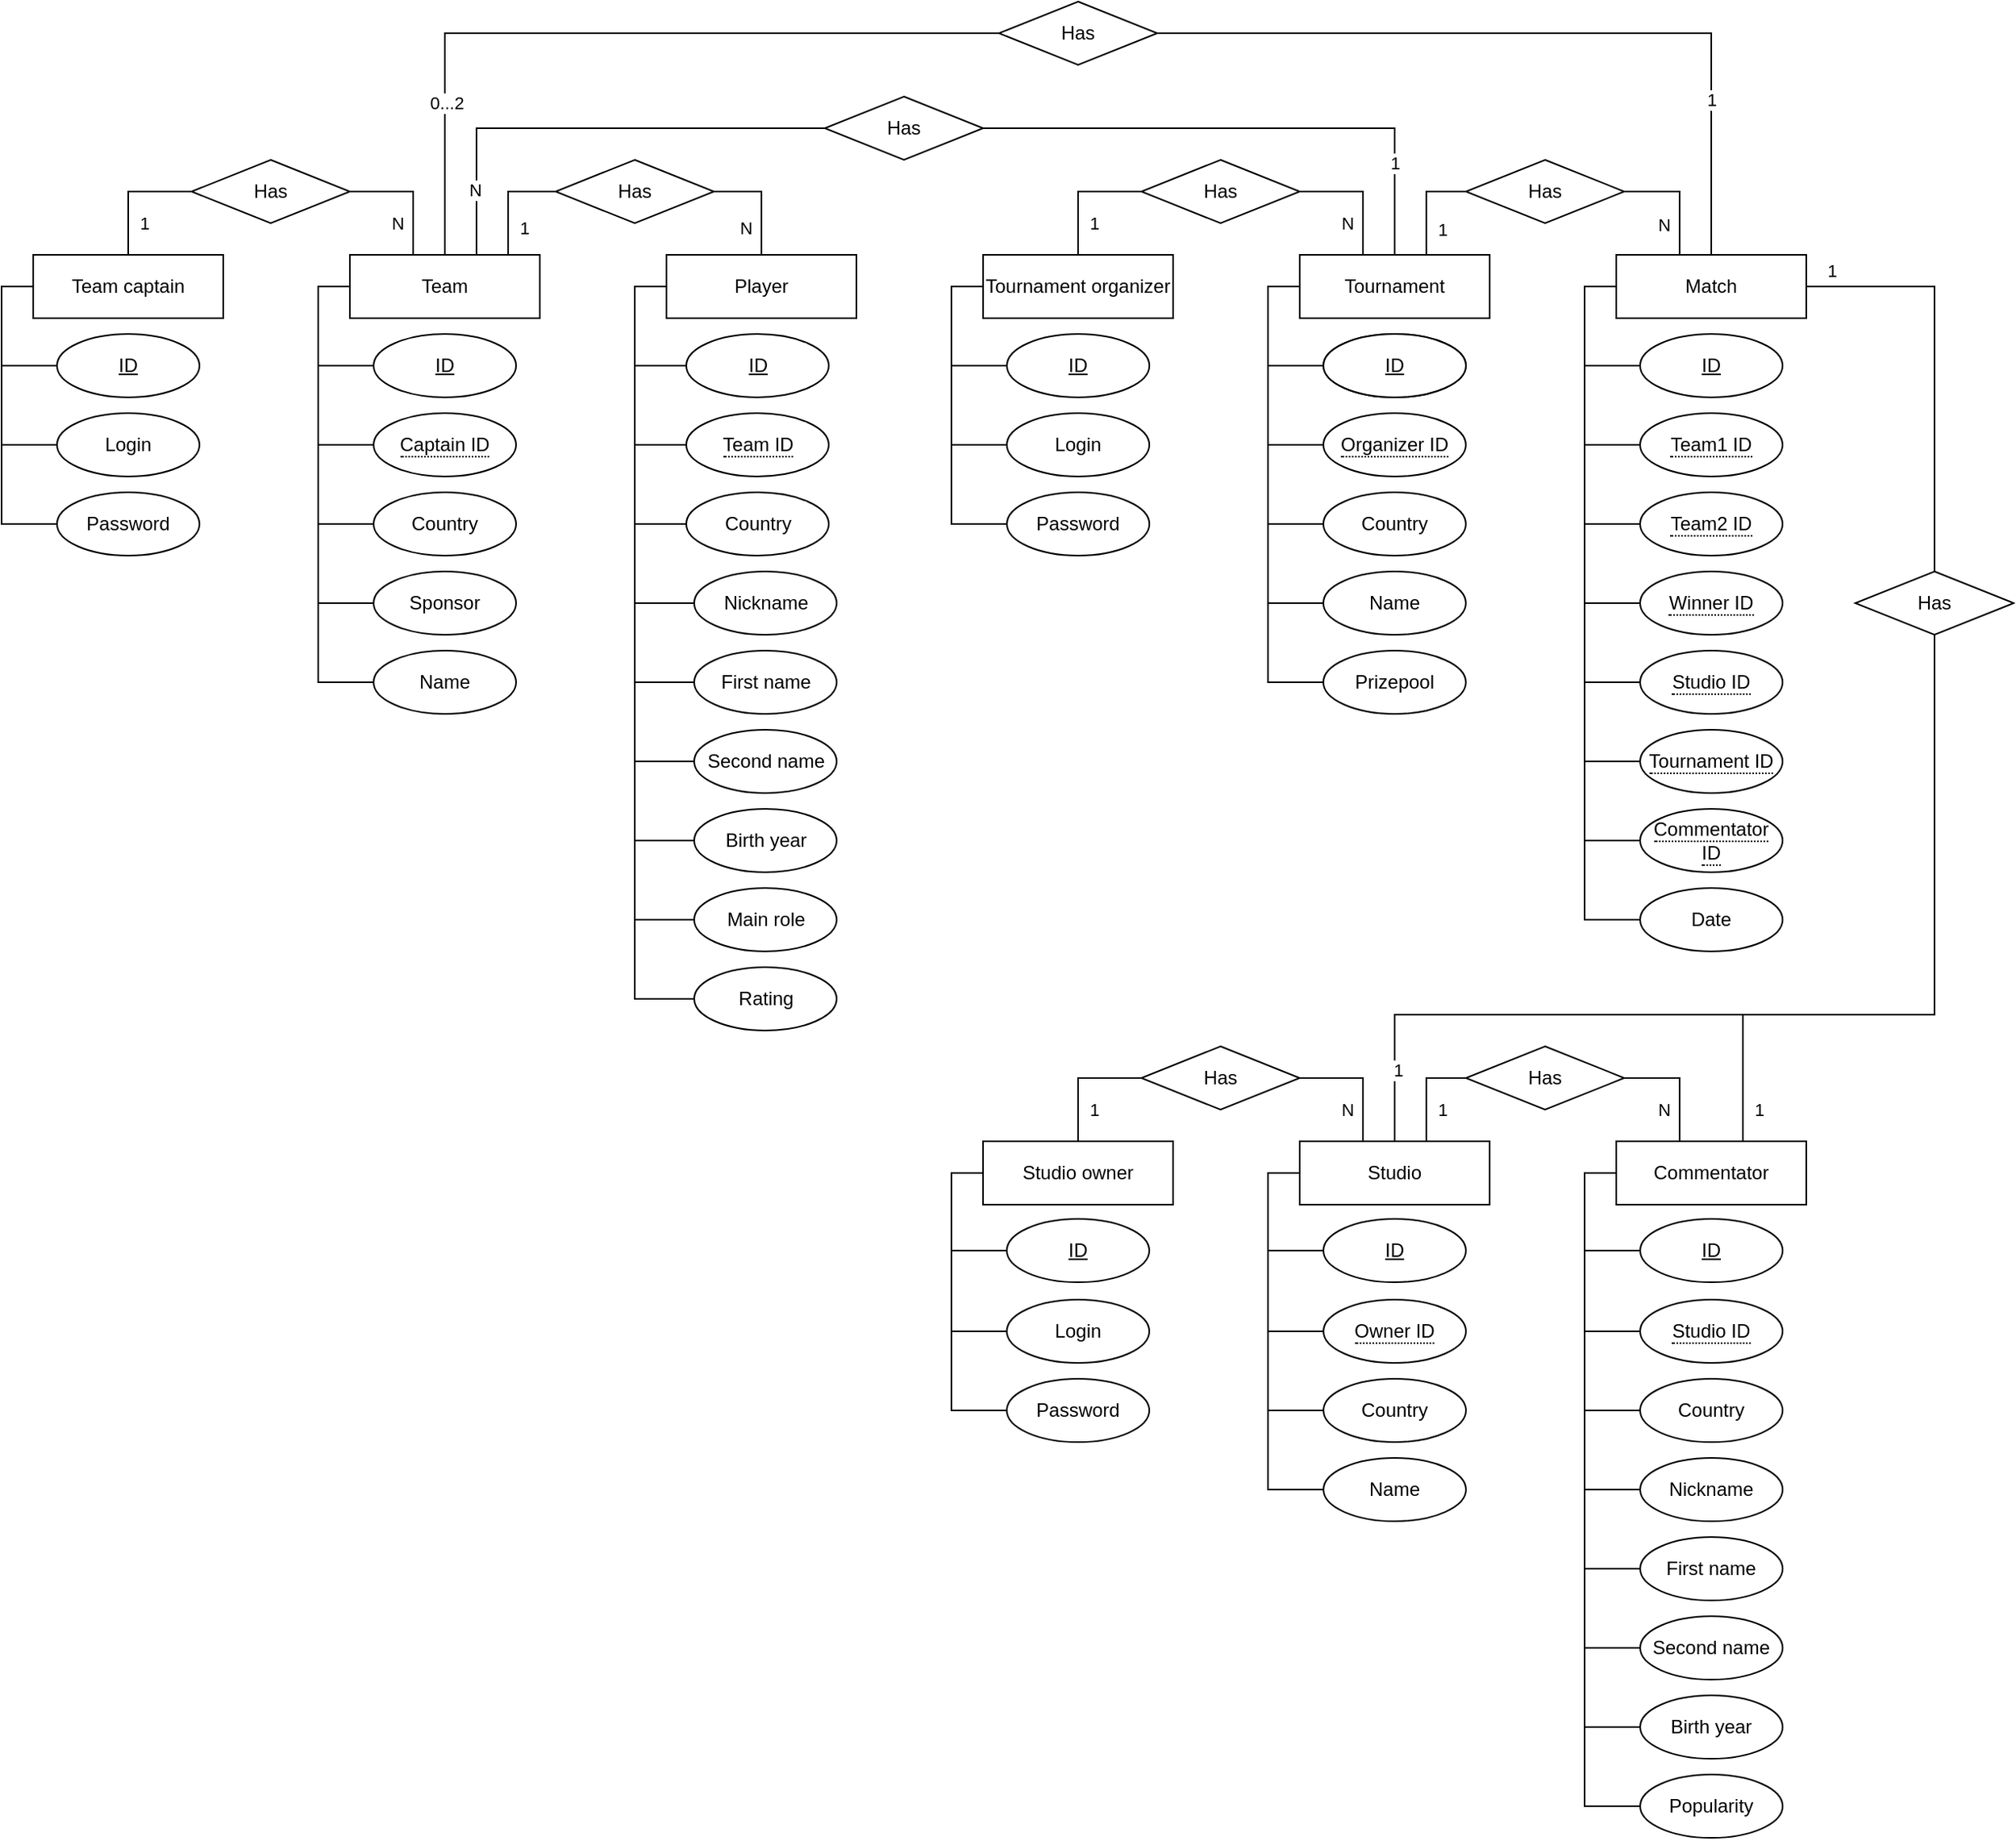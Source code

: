 <mxfile version="18.1.2"><diagram id="nj_ogBd7raQlKR1HEmOV" name="Page-1"><mxGraphModel dx="1215" dy="792" grid="1" gridSize="10" guides="1" tooltips="1" connect="1" arrows="1" fold="1" page="1" pageScale="1" pageWidth="827" pageHeight="1169" math="0" shadow="0"><root><mxCell id="0"/><mxCell id="1" parent="0"/><mxCell id="PwmsYZy3vIOJ5ABaxjNa-11" style="edgeStyle=orthogonalEdgeStyle;rounded=0;orthogonalLoop=1;jettySize=auto;html=1;entryX=0;entryY=0.5;entryDx=0;entryDy=0;exitX=0;exitY=0.5;exitDx=0;exitDy=0;endArrow=none;" edge="1" parent="1" source="PwmsYZy3vIOJ5ABaxjNa-15" target="PwmsYZy3vIOJ5ABaxjNa-16"><mxGeometry relative="1" as="geometry"/></mxCell><mxCell id="PwmsYZy3vIOJ5ABaxjNa-12" style="edgeStyle=orthogonalEdgeStyle;rounded=0;orthogonalLoop=1;jettySize=auto;html=1;entryX=0;entryY=0.5;entryDx=0;entryDy=0;exitX=0;exitY=0.5;exitDx=0;exitDy=0;endArrow=none;" edge="1" parent="1" source="PwmsYZy3vIOJ5ABaxjNa-15" target="PwmsYZy3vIOJ5ABaxjNa-17"><mxGeometry relative="1" as="geometry"/></mxCell><mxCell id="PwmsYZy3vIOJ5ABaxjNa-14" style="edgeStyle=orthogonalEdgeStyle;rounded=0;orthogonalLoop=1;jettySize=auto;html=1;exitX=0;exitY=0.5;exitDx=0;exitDy=0;entryX=0;entryY=0.5;entryDx=0;entryDy=0;endArrow=none;" edge="1" parent="1" source="PwmsYZy3vIOJ5ABaxjNa-15" target="PwmsYZy3vIOJ5ABaxjNa-19"><mxGeometry relative="1" as="geometry"/></mxCell><mxCell id="PwmsYZy3vIOJ5ABaxjNa-54" value="1" style="edgeStyle=orthogonalEdgeStyle;rounded=0;orthogonalLoop=1;jettySize=auto;html=1;entryX=0;entryY=0.5;entryDx=0;entryDy=0;endArrow=none;" edge="1" parent="1" source="PwmsYZy3vIOJ5ABaxjNa-15" target="PwmsYZy3vIOJ5ABaxjNa-52"><mxGeometry x="-0.5" y="-10" relative="1" as="geometry"><Array as="points"><mxPoint x="340" y="440"/></Array><mxPoint as="offset"/></mxGeometry></mxCell><mxCell id="PwmsYZy3vIOJ5ABaxjNa-161" style="edgeStyle=orthogonalEdgeStyle;rounded=0;orthogonalLoop=1;jettySize=auto;html=1;entryX=0;entryY=0.5;entryDx=0;entryDy=0;endArrow=none;" edge="1" parent="1" source="PwmsYZy3vIOJ5ABaxjNa-15" target="PwmsYZy3vIOJ5ABaxjNa-159"><mxGeometry relative="1" as="geometry"><Array as="points"><mxPoint x="300" y="340"/></Array></mxGeometry></mxCell><mxCell id="PwmsYZy3vIOJ5ABaxjNa-164" value="0...2" style="edgeLabel;html=1;align=center;verticalAlign=middle;resizable=0;points=[];" vertex="1" connectable="0" parent="PwmsYZy3vIOJ5ABaxjNa-161"><mxGeometry x="-0.606" y="-1" relative="1" as="geometry"><mxPoint as="offset"/></mxGeometry></mxCell><mxCell id="PwmsYZy3vIOJ5ABaxjNa-189" style="edgeStyle=orthogonalEdgeStyle;rounded=0;orthogonalLoop=1;jettySize=auto;html=1;exitX=0;exitY=0.5;exitDx=0;exitDy=0;entryX=0;entryY=0.5;entryDx=0;entryDy=0;endArrow=none;" edge="1" parent="1" source="PwmsYZy3vIOJ5ABaxjNa-15" target="PwmsYZy3vIOJ5ABaxjNa-188"><mxGeometry relative="1" as="geometry"/></mxCell><mxCell id="PwmsYZy3vIOJ5ABaxjNa-207" style="edgeStyle=orthogonalEdgeStyle;rounded=0;orthogonalLoop=1;jettySize=auto;html=1;exitX=0;exitY=0.5;exitDx=0;exitDy=0;entryX=0;entryY=0.5;entryDx=0;entryDy=0;endArrow=none;" edge="1" parent="1" source="PwmsYZy3vIOJ5ABaxjNa-15" target="PwmsYZy3vIOJ5ABaxjNa-206"><mxGeometry relative="1" as="geometry"/></mxCell><mxCell id="PwmsYZy3vIOJ5ABaxjNa-15" value="Team" style="rounded=0;whiteSpace=wrap;html=1;glass=0;shadow=0;sketch=0;" vertex="1" parent="1"><mxGeometry x="240.01" y="480" width="120" height="40" as="geometry"/></mxCell><mxCell id="PwmsYZy3vIOJ5ABaxjNa-16" value="Country" style="ellipse;whiteSpace=wrap;html=1;rounded=0;shadow=0;glass=0;sketch=0;" vertex="1" parent="1"><mxGeometry x="255.01" y="630" width="90" height="40" as="geometry"/></mxCell><mxCell id="PwmsYZy3vIOJ5ABaxjNa-17" value="Name" style="ellipse;whiteSpace=wrap;html=1;rounded=0;shadow=0;glass=0;sketch=0;" vertex="1" parent="1"><mxGeometry x="255.01" y="730" width="90" height="40" as="geometry"/></mxCell><mxCell id="PwmsYZy3vIOJ5ABaxjNa-19" value="Sponsor" style="ellipse;whiteSpace=wrap;html=1;rounded=0;shadow=0;glass=0;sketch=0;" vertex="1" parent="1"><mxGeometry x="255.01" y="680" width="90" height="40" as="geometry"/></mxCell><mxCell id="PwmsYZy3vIOJ5ABaxjNa-20" style="edgeStyle=orthogonalEdgeStyle;rounded=0;orthogonalLoop=1;jettySize=auto;html=1;entryX=0;entryY=0.5;entryDx=0;entryDy=0;exitX=0;exitY=0.5;exitDx=0;exitDy=0;endArrow=none;" edge="1" parent="1" source="PwmsYZy3vIOJ5ABaxjNa-24" target="PwmsYZy3vIOJ5ABaxjNa-25"><mxGeometry relative="1" as="geometry"/></mxCell><mxCell id="PwmsYZy3vIOJ5ABaxjNa-21" style="edgeStyle=orthogonalEdgeStyle;rounded=0;orthogonalLoop=1;jettySize=auto;html=1;entryX=0;entryY=0.5;entryDx=0;entryDy=0;exitX=0;exitY=0.5;exitDx=0;exitDy=0;endArrow=none;" edge="1" parent="1" source="PwmsYZy3vIOJ5ABaxjNa-24" target="PwmsYZy3vIOJ5ABaxjNa-26"><mxGeometry relative="1" as="geometry"/></mxCell><mxCell id="PwmsYZy3vIOJ5ABaxjNa-22" style="edgeStyle=orthogonalEdgeStyle;rounded=0;orthogonalLoop=1;jettySize=auto;html=1;entryX=0;entryY=0.5;entryDx=0;entryDy=0;exitX=0;exitY=0.5;exitDx=0;exitDy=0;endArrow=none;" edge="1" parent="1" source="PwmsYZy3vIOJ5ABaxjNa-24" target="PwmsYZy3vIOJ5ABaxjNa-27"><mxGeometry relative="1" as="geometry"/></mxCell><mxCell id="PwmsYZy3vIOJ5ABaxjNa-23" style="edgeStyle=orthogonalEdgeStyle;rounded=0;orthogonalLoop=1;jettySize=auto;html=1;exitX=0;exitY=0.5;exitDx=0;exitDy=0;entryX=0;entryY=0.5;entryDx=0;entryDy=0;endArrow=none;" edge="1" parent="1" source="PwmsYZy3vIOJ5ABaxjNa-24" target="PwmsYZy3vIOJ5ABaxjNa-28"><mxGeometry relative="1" as="geometry"/></mxCell><mxCell id="PwmsYZy3vIOJ5ABaxjNa-190" style="edgeStyle=orthogonalEdgeStyle;rounded=0;orthogonalLoop=1;jettySize=auto;html=1;exitX=0;exitY=0.5;exitDx=0;exitDy=0;entryX=0;entryY=0.5;entryDx=0;entryDy=0;endArrow=none;" edge="1" parent="1" source="PwmsYZy3vIOJ5ABaxjNa-24" target="PwmsYZy3vIOJ5ABaxjNa-29"><mxGeometry relative="1" as="geometry"/></mxCell><mxCell id="PwmsYZy3vIOJ5ABaxjNa-191" style="edgeStyle=orthogonalEdgeStyle;rounded=0;orthogonalLoop=1;jettySize=auto;html=1;exitX=0;exitY=0.5;exitDx=0;exitDy=0;entryX=0;entryY=0.5;entryDx=0;entryDy=0;endArrow=none;" edge="1" parent="1" source="PwmsYZy3vIOJ5ABaxjNa-24" target="PwmsYZy3vIOJ5ABaxjNa-32"><mxGeometry relative="1" as="geometry"/></mxCell><mxCell id="PwmsYZy3vIOJ5ABaxjNa-192" style="edgeStyle=orthogonalEdgeStyle;rounded=0;orthogonalLoop=1;jettySize=auto;html=1;exitX=0;exitY=0.5;exitDx=0;exitDy=0;entryX=0;entryY=0.5;entryDx=0;entryDy=0;endArrow=none;" edge="1" parent="1" source="PwmsYZy3vIOJ5ABaxjNa-24" target="PwmsYZy3vIOJ5ABaxjNa-34"><mxGeometry relative="1" as="geometry"/></mxCell><mxCell id="PwmsYZy3vIOJ5ABaxjNa-194" style="edgeStyle=orthogonalEdgeStyle;rounded=0;orthogonalLoop=1;jettySize=auto;html=1;exitX=0;exitY=0.5;exitDx=0;exitDy=0;entryX=0;entryY=0.5;entryDx=0;entryDy=0;endArrow=none;" edge="1" parent="1" source="PwmsYZy3vIOJ5ABaxjNa-24" target="PwmsYZy3vIOJ5ABaxjNa-193"><mxGeometry relative="1" as="geometry"/></mxCell><mxCell id="PwmsYZy3vIOJ5ABaxjNa-197" style="edgeStyle=orthogonalEdgeStyle;rounded=0;orthogonalLoop=1;jettySize=auto;html=1;exitX=0;exitY=0.5;exitDx=0;exitDy=0;entryX=0;entryY=0.5;entryDx=0;entryDy=0;fontSize=11;fillColor=default;endArrow=none;" edge="1" parent="1" source="PwmsYZy3vIOJ5ABaxjNa-24" target="PwmsYZy3vIOJ5ABaxjNa-196"><mxGeometry relative="1" as="geometry"/></mxCell><mxCell id="PwmsYZy3vIOJ5ABaxjNa-24" value="Player" style="rounded=0;whiteSpace=wrap;html=1;glass=0;shadow=0;sketch=0;" vertex="1" parent="1"><mxGeometry x="440.01" y="480" width="120" height="40" as="geometry"/></mxCell><mxCell id="PwmsYZy3vIOJ5ABaxjNa-25" value="Country" style="ellipse;whiteSpace=wrap;html=1;rounded=0;shadow=0;glass=0;sketch=0;" vertex="1" parent="1"><mxGeometry x="452.51" y="630" width="90" height="40" as="geometry"/></mxCell><mxCell id="PwmsYZy3vIOJ5ABaxjNa-26" value="First name" style="ellipse;whiteSpace=wrap;html=1;rounded=0;shadow=0;glass=0;sketch=0;" vertex="1" parent="1"><mxGeometry x="457.5" y="730" width="90" height="40" as="geometry"/></mxCell><mxCell id="PwmsYZy3vIOJ5ABaxjNa-27" value="Second name" style="ellipse;whiteSpace=wrap;html=1;rounded=0;shadow=0;glass=0;sketch=0;" vertex="1" parent="1"><mxGeometry x="457.5" y="780" width="90" height="40" as="geometry"/></mxCell><mxCell id="PwmsYZy3vIOJ5ABaxjNa-28" value="Nickname" style="ellipse;whiteSpace=wrap;html=1;rounded=0;shadow=0;glass=0;sketch=0;" vertex="1" parent="1"><mxGeometry x="457.5" y="680" width="90" height="40" as="geometry"/></mxCell><mxCell id="PwmsYZy3vIOJ5ABaxjNa-29" value="Birth year" style="ellipse;whiteSpace=wrap;html=1;rounded=0;shadow=0;glass=0;sketch=0;" vertex="1" parent="1"><mxGeometry x="457.5" y="830" width="90" height="40" as="geometry"/></mxCell><mxCell id="PwmsYZy3vIOJ5ABaxjNa-32" value="Main role" style="ellipse;whiteSpace=wrap;html=1;rounded=0;shadow=0;glass=0;sketch=0;" vertex="1" parent="1"><mxGeometry x="457.5" y="880" width="90" height="40" as="geometry"/></mxCell><mxCell id="PwmsYZy3vIOJ5ABaxjNa-34" value="Rating" style="ellipse;whiteSpace=wrap;html=1;rounded=0;shadow=0;glass=0;sketch=0;" vertex="1" parent="1"><mxGeometry x="457.5" y="930" width="90" height="40" as="geometry"/></mxCell><mxCell id="PwmsYZy3vIOJ5ABaxjNa-55" value="N" style="edgeStyle=orthogonalEdgeStyle;rounded=0;orthogonalLoop=1;jettySize=auto;html=1;entryX=0.5;entryY=0;entryDx=0;entryDy=0;exitX=1;exitY=0.5;exitDx=0;exitDy=0;endArrow=none;" edge="1" parent="1" source="PwmsYZy3vIOJ5ABaxjNa-52" target="PwmsYZy3vIOJ5ABaxjNa-24"><mxGeometry x="0.5" y="-10" relative="1" as="geometry"><mxPoint as="offset"/></mxGeometry></mxCell><mxCell id="PwmsYZy3vIOJ5ABaxjNa-52" value="Has" style="rhombus;whiteSpace=wrap;html=1;rounded=0;shadow=0;glass=0;sketch=0;" vertex="1" parent="1"><mxGeometry x="370" y="420" width="100" height="40" as="geometry"/></mxCell><mxCell id="PwmsYZy3vIOJ5ABaxjNa-56" style="edgeStyle=orthogonalEdgeStyle;rounded=0;orthogonalLoop=1;jettySize=auto;html=1;exitX=0;exitY=0.5;exitDx=0;exitDy=0;entryX=0;entryY=0.5;entryDx=0;entryDy=0;endArrow=none;" edge="1" parent="1" source="PwmsYZy3vIOJ5ABaxjNa-59" target="PwmsYZy3vIOJ5ABaxjNa-60"><mxGeometry relative="1" as="geometry"/></mxCell><mxCell id="PwmsYZy3vIOJ5ABaxjNa-57" style="edgeStyle=orthogonalEdgeStyle;rounded=0;orthogonalLoop=1;jettySize=auto;html=1;entryX=0;entryY=0.5;entryDx=0;entryDy=0;exitX=0;exitY=0.5;exitDx=0;exitDy=0;endArrow=none;" edge="1" parent="1" source="PwmsYZy3vIOJ5ABaxjNa-59" target="PwmsYZy3vIOJ5ABaxjNa-61"><mxGeometry relative="1" as="geometry"/></mxCell><mxCell id="PwmsYZy3vIOJ5ABaxjNa-68" value="1" style="edgeStyle=orthogonalEdgeStyle;rounded=0;orthogonalLoop=1;jettySize=auto;html=1;exitX=0.5;exitY=0;exitDx=0;exitDy=0;entryX=0;entryY=0.5;entryDx=0;entryDy=0;endArrow=none;" edge="1" parent="1" source="PwmsYZy3vIOJ5ABaxjNa-59" target="PwmsYZy3vIOJ5ABaxjNa-65"><mxGeometry x="-0.5" y="-10" relative="1" as="geometry"><mxPoint as="offset"/></mxGeometry></mxCell><mxCell id="PwmsYZy3vIOJ5ABaxjNa-186" style="edgeStyle=orthogonalEdgeStyle;rounded=0;orthogonalLoop=1;jettySize=auto;html=1;exitX=0;exitY=0.5;exitDx=0;exitDy=0;entryX=0;entryY=0.5;entryDx=0;entryDy=0;endArrow=none;" edge="1" parent="1" source="PwmsYZy3vIOJ5ABaxjNa-59" target="PwmsYZy3vIOJ5ABaxjNa-178"><mxGeometry relative="1" as="geometry"/></mxCell><mxCell id="PwmsYZy3vIOJ5ABaxjNa-59" value="Team captain" style="rounded=0;whiteSpace=wrap;html=1;" vertex="1" parent="1"><mxGeometry x="40" y="480" width="120" height="40" as="geometry"/></mxCell><mxCell id="PwmsYZy3vIOJ5ABaxjNa-60" value="Login" style="ellipse;whiteSpace=wrap;html=1;rounded=0;shadow=0;glass=0;sketch=0;" vertex="1" parent="1"><mxGeometry x="55" y="580" width="90" height="40" as="geometry"/></mxCell><mxCell id="PwmsYZy3vIOJ5ABaxjNa-61" value="Password" style="ellipse;whiteSpace=wrap;html=1;rounded=0;shadow=0;glass=0;sketch=0;" vertex="1" parent="1"><mxGeometry x="55" y="630" width="90" height="40" as="geometry"/></mxCell><mxCell id="PwmsYZy3vIOJ5ABaxjNa-69" value="N" style="edgeStyle=orthogonalEdgeStyle;rounded=0;orthogonalLoop=1;jettySize=auto;html=1;endArrow=none;" edge="1" parent="1" source="PwmsYZy3vIOJ5ABaxjNa-65" target="PwmsYZy3vIOJ5ABaxjNa-15"><mxGeometry x="0.5" y="-10" relative="1" as="geometry"><Array as="points"><mxPoint x="280" y="440"/></Array><mxPoint as="offset"/></mxGeometry></mxCell><mxCell id="PwmsYZy3vIOJ5ABaxjNa-65" value="Has" style="rhombus;whiteSpace=wrap;html=1;rounded=0;shadow=0;glass=0;sketch=0;" vertex="1" parent="1"><mxGeometry x="140.01" y="420" width="100" height="40" as="geometry"/></mxCell><mxCell id="PwmsYZy3vIOJ5ABaxjNa-70" style="edgeStyle=orthogonalEdgeStyle;rounded=0;orthogonalLoop=1;jettySize=auto;html=1;entryX=0;entryY=0.5;entryDx=0;entryDy=0;exitX=0;exitY=0.5;exitDx=0;exitDy=0;endArrow=none;" edge="1" parent="1" source="PwmsYZy3vIOJ5ABaxjNa-74" target="PwmsYZy3vIOJ5ABaxjNa-75"><mxGeometry relative="1" as="geometry"/></mxCell><mxCell id="PwmsYZy3vIOJ5ABaxjNa-72" style="edgeStyle=orthogonalEdgeStyle;rounded=0;orthogonalLoop=1;jettySize=auto;html=1;exitX=0;exitY=0.5;exitDx=0;exitDy=0;entryX=0;entryY=0.5;entryDx=0;entryDy=0;endArrow=none;" edge="1" parent="1" source="PwmsYZy3vIOJ5ABaxjNa-74" target="PwmsYZy3vIOJ5ABaxjNa-77"><mxGeometry relative="1" as="geometry"/></mxCell><mxCell id="PwmsYZy3vIOJ5ABaxjNa-73" value="1" style="edgeStyle=orthogonalEdgeStyle;rounded=0;orthogonalLoop=1;jettySize=auto;html=1;entryX=0;entryY=0.5;entryDx=0;entryDy=0;endArrow=none;" edge="1" parent="1" source="PwmsYZy3vIOJ5ABaxjNa-74" target="PwmsYZy3vIOJ5ABaxjNa-94"><mxGeometry x="-0.385" y="-10" relative="1" as="geometry"><Array as="points"><mxPoint x="920" y="1000"/></Array><mxPoint as="offset"/></mxGeometry></mxCell><mxCell id="PwmsYZy3vIOJ5ABaxjNa-229" style="edgeStyle=orthogonalEdgeStyle;rounded=0;orthogonalLoop=1;jettySize=auto;html=1;exitX=0;exitY=0.5;exitDx=0;exitDy=0;entryX=0;entryY=0.5;entryDx=0;entryDy=0;endArrow=none;" edge="1" parent="1" source="PwmsYZy3vIOJ5ABaxjNa-74" target="PwmsYZy3vIOJ5ABaxjNa-228"><mxGeometry relative="1" as="geometry"/></mxCell><mxCell id="PwmsYZy3vIOJ5ABaxjNa-237" style="edgeStyle=orthogonalEdgeStyle;rounded=0;orthogonalLoop=1;jettySize=auto;html=1;exitX=0;exitY=0.5;exitDx=0;exitDy=0;entryX=0;entryY=0.5;entryDx=0;entryDy=0;endArrow=none;" edge="1" parent="1" source="PwmsYZy3vIOJ5ABaxjNa-74" target="PwmsYZy3vIOJ5ABaxjNa-236"><mxGeometry relative="1" as="geometry"/></mxCell><mxCell id="PwmsYZy3vIOJ5ABaxjNa-74" value="Studio" style="rounded=0;whiteSpace=wrap;html=1;glass=0;shadow=0;sketch=0;" vertex="1" parent="1"><mxGeometry x="840.01" y="1040" width="120" height="40" as="geometry"/></mxCell><mxCell id="PwmsYZy3vIOJ5ABaxjNa-75" value="Country" style="ellipse;whiteSpace=wrap;html=1;rounded=0;shadow=0;glass=0;sketch=0;" vertex="1" parent="1"><mxGeometry x="855.04" y="1190" width="90" height="40" as="geometry"/></mxCell><mxCell id="PwmsYZy3vIOJ5ABaxjNa-77" value="Name" style="ellipse;whiteSpace=wrap;html=1;rounded=0;shadow=0;glass=0;sketch=0;" vertex="1" parent="1"><mxGeometry x="855.04" y="1240.01" width="90" height="40" as="geometry"/></mxCell><mxCell id="PwmsYZy3vIOJ5ABaxjNa-78" style="edgeStyle=orthogonalEdgeStyle;rounded=0;orthogonalLoop=1;jettySize=auto;html=1;entryX=0;entryY=0.5;entryDx=0;entryDy=0;exitX=0;exitY=0.5;exitDx=0;exitDy=0;endArrow=none;" edge="1" parent="1" source="PwmsYZy3vIOJ5ABaxjNa-84" target="PwmsYZy3vIOJ5ABaxjNa-85"><mxGeometry relative="1" as="geometry"/></mxCell><mxCell id="PwmsYZy3vIOJ5ABaxjNa-79" style="edgeStyle=orthogonalEdgeStyle;rounded=0;orthogonalLoop=1;jettySize=auto;html=1;entryX=0;entryY=0.5;entryDx=0;entryDy=0;exitX=0;exitY=0.5;exitDx=0;exitDy=0;endArrow=none;" edge="1" parent="1" source="PwmsYZy3vIOJ5ABaxjNa-84" target="PwmsYZy3vIOJ5ABaxjNa-86"><mxGeometry relative="1" as="geometry"/></mxCell><mxCell id="PwmsYZy3vIOJ5ABaxjNa-80" style="edgeStyle=orthogonalEdgeStyle;rounded=0;orthogonalLoop=1;jettySize=auto;html=1;entryX=0;entryY=0.5;entryDx=0;entryDy=0;exitX=0;exitY=0.5;exitDx=0;exitDy=0;endArrow=none;" edge="1" parent="1" source="PwmsYZy3vIOJ5ABaxjNa-84" target="PwmsYZy3vIOJ5ABaxjNa-87"><mxGeometry relative="1" as="geometry"/></mxCell><mxCell id="PwmsYZy3vIOJ5ABaxjNa-81" style="edgeStyle=orthogonalEdgeStyle;rounded=0;orthogonalLoop=1;jettySize=auto;html=1;exitX=0;exitY=0.5;exitDx=0;exitDy=0;entryX=0;entryY=0.5;entryDx=0;entryDy=0;endArrow=none;" edge="1" parent="1" source="PwmsYZy3vIOJ5ABaxjNa-84" target="PwmsYZy3vIOJ5ABaxjNa-88"><mxGeometry relative="1" as="geometry"/></mxCell><mxCell id="PwmsYZy3vIOJ5ABaxjNa-172" value="N" style="edgeStyle=orthogonalEdgeStyle;rounded=0;orthogonalLoop=1;jettySize=auto;html=1;entryX=1;entryY=0.5;entryDx=0;entryDy=0;endArrow=none;" edge="1" parent="1" source="PwmsYZy3vIOJ5ABaxjNa-84" target="PwmsYZy3vIOJ5ABaxjNa-94"><mxGeometry x="-0.467" y="10" relative="1" as="geometry"><Array as="points"><mxPoint x="1080" y="1000"/></Array><mxPoint as="offset"/></mxGeometry></mxCell><mxCell id="PwmsYZy3vIOJ5ABaxjNa-231" style="edgeStyle=orthogonalEdgeStyle;rounded=0;orthogonalLoop=1;jettySize=auto;html=1;exitX=0;exitY=0.5;exitDx=0;exitDy=0;entryX=0;entryY=0.5;entryDx=0;entryDy=0;endArrow=none;" edge="1" parent="1" source="PwmsYZy3vIOJ5ABaxjNa-84" target="PwmsYZy3vIOJ5ABaxjNa-89"><mxGeometry relative="1" as="geometry"/></mxCell><mxCell id="PwmsYZy3vIOJ5ABaxjNa-232" style="edgeStyle=orthogonalEdgeStyle;rounded=0;orthogonalLoop=1;jettySize=auto;html=1;exitX=0;exitY=0.5;exitDx=0;exitDy=0;entryX=0;entryY=0.5;entryDx=0;entryDy=0;endArrow=none;" edge="1" parent="1" source="PwmsYZy3vIOJ5ABaxjNa-84" target="PwmsYZy3vIOJ5ABaxjNa-90"><mxGeometry relative="1" as="geometry"/></mxCell><mxCell id="PwmsYZy3vIOJ5ABaxjNa-233" style="edgeStyle=orthogonalEdgeStyle;rounded=0;orthogonalLoop=1;jettySize=auto;html=1;exitX=0;exitY=0.5;exitDx=0;exitDy=0;entryX=0;entryY=0.5;entryDx=0;entryDy=0;endArrow=none;" edge="1" parent="1" source="PwmsYZy3vIOJ5ABaxjNa-84" target="PwmsYZy3vIOJ5ABaxjNa-230"><mxGeometry relative="1" as="geometry"/></mxCell><mxCell id="PwmsYZy3vIOJ5ABaxjNa-235" style="edgeStyle=orthogonalEdgeStyle;rounded=0;orthogonalLoop=1;jettySize=auto;html=1;exitX=0;exitY=0.5;exitDx=0;exitDy=0;entryX=0;entryY=0.5;entryDx=0;entryDy=0;endArrow=none;" edge="1" parent="1" source="PwmsYZy3vIOJ5ABaxjNa-84" target="PwmsYZy3vIOJ5ABaxjNa-234"><mxGeometry relative="1" as="geometry"/></mxCell><mxCell id="PwmsYZy3vIOJ5ABaxjNa-84" value="Commentator" style="rounded=0;whiteSpace=wrap;html=1;glass=0;shadow=0;sketch=0;" vertex="1" parent="1"><mxGeometry x="1040.01" y="1040" width="120" height="40" as="geometry"/></mxCell><mxCell id="PwmsYZy3vIOJ5ABaxjNa-85" value="Country" style="ellipse;whiteSpace=wrap;html=1;rounded=0;shadow=0;glass=0;sketch=0;" vertex="1" parent="1"><mxGeometry x="1055.05" y="1190.01" width="90" height="40" as="geometry"/></mxCell><mxCell id="PwmsYZy3vIOJ5ABaxjNa-86" value="First name" style="ellipse;whiteSpace=wrap;html=1;rounded=0;shadow=0;glass=0;sketch=0;" vertex="1" parent="1"><mxGeometry x="1055.08" y="1290.01" width="90" height="40" as="geometry"/></mxCell><mxCell id="PwmsYZy3vIOJ5ABaxjNa-87" value="Second name" style="ellipse;whiteSpace=wrap;html=1;rounded=0;shadow=0;glass=0;sketch=0;" vertex="1" parent="1"><mxGeometry x="1055.08" y="1340.01" width="90" height="40" as="geometry"/></mxCell><mxCell id="PwmsYZy3vIOJ5ABaxjNa-88" value="Nickname" style="ellipse;whiteSpace=wrap;html=1;rounded=0;shadow=0;glass=0;sketch=0;" vertex="1" parent="1"><mxGeometry x="1055.08" y="1240.01" width="90" height="40" as="geometry"/></mxCell><mxCell id="PwmsYZy3vIOJ5ABaxjNa-89" value="Birth year" style="ellipse;whiteSpace=wrap;html=1;rounded=0;shadow=0;glass=0;sketch=0;" vertex="1" parent="1"><mxGeometry x="1055.08" y="1390.01" width="90" height="40" as="geometry"/></mxCell><mxCell id="PwmsYZy3vIOJ5ABaxjNa-90" value="Popularity" style="ellipse;whiteSpace=wrap;html=1;rounded=0;shadow=0;glass=0;sketch=0;" vertex="1" parent="1"><mxGeometry x="1055.08" y="1440.01" width="90" height="40" as="geometry"/></mxCell><mxCell id="PwmsYZy3vIOJ5ABaxjNa-94" value="Has" style="rhombus;whiteSpace=wrap;html=1;rounded=0;shadow=0;glass=0;sketch=0;" vertex="1" parent="1"><mxGeometry x="945.01" y="980" width="100" height="40" as="geometry"/></mxCell><mxCell id="PwmsYZy3vIOJ5ABaxjNa-95" style="edgeStyle=orthogonalEdgeStyle;rounded=0;orthogonalLoop=1;jettySize=auto;html=1;exitX=0;exitY=0.5;exitDx=0;exitDy=0;entryX=0;entryY=0.5;entryDx=0;entryDy=0;endArrow=none;" edge="1" parent="1" source="PwmsYZy3vIOJ5ABaxjNa-99" target="PwmsYZy3vIOJ5ABaxjNa-100"><mxGeometry relative="1" as="geometry"/></mxCell><mxCell id="PwmsYZy3vIOJ5ABaxjNa-96" style="edgeStyle=orthogonalEdgeStyle;rounded=0;orthogonalLoop=1;jettySize=auto;html=1;entryX=0;entryY=0.5;entryDx=0;entryDy=0;exitX=0;exitY=0.5;exitDx=0;exitDy=0;endArrow=none;" edge="1" parent="1" source="PwmsYZy3vIOJ5ABaxjNa-99" target="PwmsYZy3vIOJ5ABaxjNa-101"><mxGeometry relative="1" as="geometry"/></mxCell><mxCell id="PwmsYZy3vIOJ5ABaxjNa-98" value="1" style="edgeStyle=orthogonalEdgeStyle;rounded=0;orthogonalLoop=1;jettySize=auto;html=1;exitX=0.5;exitY=0;exitDx=0;exitDy=0;entryX=0;entryY=0.5;entryDx=0;entryDy=0;endArrow=none;" edge="1" parent="1" source="PwmsYZy3vIOJ5ABaxjNa-99" target="PwmsYZy3vIOJ5ABaxjNa-104"><mxGeometry x="-0.5" y="-10" relative="1" as="geometry"><mxPoint as="offset"/></mxGeometry></mxCell><mxCell id="PwmsYZy3vIOJ5ABaxjNa-227" style="edgeStyle=orthogonalEdgeStyle;rounded=0;orthogonalLoop=1;jettySize=auto;html=1;exitX=0;exitY=0.5;exitDx=0;exitDy=0;entryX=0;entryY=0.5;entryDx=0;entryDy=0;endArrow=none;" edge="1" parent="1" source="PwmsYZy3vIOJ5ABaxjNa-99" target="PwmsYZy3vIOJ5ABaxjNa-226"><mxGeometry relative="1" as="geometry"/></mxCell><mxCell id="PwmsYZy3vIOJ5ABaxjNa-99" value="Studio owner" style="rounded=0;whiteSpace=wrap;html=1;" vertex="1" parent="1"><mxGeometry x="640" y="1040" width="120" height="40" as="geometry"/></mxCell><mxCell id="PwmsYZy3vIOJ5ABaxjNa-100" value="Login" style="ellipse;whiteSpace=wrap;html=1;rounded=0;shadow=0;glass=0;sketch=0;" vertex="1" parent="1"><mxGeometry x="655" y="1140.0" width="90" height="40" as="geometry"/></mxCell><mxCell id="PwmsYZy3vIOJ5ABaxjNa-101" value="Password" style="ellipse;whiteSpace=wrap;html=1;rounded=0;shadow=0;glass=0;sketch=0;" vertex="1" parent="1"><mxGeometry x="655" y="1190.01" width="90" height="40" as="geometry"/></mxCell><mxCell id="PwmsYZy3vIOJ5ABaxjNa-103" value="N" style="edgeStyle=orthogonalEdgeStyle;rounded=0;orthogonalLoop=1;jettySize=auto;html=1;endArrow=none;" edge="1" parent="1" source="PwmsYZy3vIOJ5ABaxjNa-104" target="PwmsYZy3vIOJ5ABaxjNa-74"><mxGeometry x="0.5" y="-10" relative="1" as="geometry"><Array as="points"><mxPoint x="880" y="1000"/></Array><mxPoint as="offset"/></mxGeometry></mxCell><mxCell id="PwmsYZy3vIOJ5ABaxjNa-104" value="Has" style="rhombus;whiteSpace=wrap;html=1;rounded=0;shadow=0;glass=0;sketch=0;" vertex="1" parent="1"><mxGeometry x="740.01" y="980" width="100" height="40" as="geometry"/></mxCell><mxCell id="PwmsYZy3vIOJ5ABaxjNa-105" style="edgeStyle=orthogonalEdgeStyle;rounded=0;orthogonalLoop=1;jettySize=auto;html=1;entryX=0;entryY=0.5;entryDx=0;entryDy=0;exitX=0;exitY=0.5;exitDx=0;exitDy=0;endArrow=none;" edge="1" parent="1" source="PwmsYZy3vIOJ5ABaxjNa-110" target="PwmsYZy3vIOJ5ABaxjNa-111"><mxGeometry relative="1" as="geometry"/></mxCell><mxCell id="PwmsYZy3vIOJ5ABaxjNa-106" style="edgeStyle=orthogonalEdgeStyle;rounded=0;orthogonalLoop=1;jettySize=auto;html=1;entryX=0;entryY=0.5;entryDx=0;entryDy=0;exitX=0;exitY=0.5;exitDx=0;exitDy=0;endArrow=none;" edge="1" parent="1" source="PwmsYZy3vIOJ5ABaxjNa-110" target="PwmsYZy3vIOJ5ABaxjNa-112"><mxGeometry relative="1" as="geometry"/></mxCell><mxCell id="PwmsYZy3vIOJ5ABaxjNa-108" style="edgeStyle=orthogonalEdgeStyle;rounded=0;orthogonalLoop=1;jettySize=auto;html=1;exitX=0;exitY=0.5;exitDx=0;exitDy=0;entryX=0;entryY=0.5;entryDx=0;entryDy=0;endArrow=none;" edge="1" parent="1" source="PwmsYZy3vIOJ5ABaxjNa-110" target="PwmsYZy3vIOJ5ABaxjNa-114"><mxGeometry relative="1" as="geometry"/></mxCell><mxCell id="PwmsYZy3vIOJ5ABaxjNa-148" value="1" style="edgeStyle=orthogonalEdgeStyle;rounded=0;orthogonalLoop=1;jettySize=auto;html=1;entryX=0;entryY=0.5;entryDx=0;entryDy=0;endArrow=none;" edge="1" parent="1" source="PwmsYZy3vIOJ5ABaxjNa-110" target="PwmsYZy3vIOJ5ABaxjNa-145"><mxGeometry x="-0.5" y="-10" relative="1" as="geometry"><Array as="points"><mxPoint x="920" y="440"/></Array><mxPoint as="offset"/></mxGeometry></mxCell><mxCell id="PwmsYZy3vIOJ5ABaxjNa-154" style="edgeStyle=orthogonalEdgeStyle;rounded=0;orthogonalLoop=1;jettySize=auto;html=1;entryX=1;entryY=0.5;entryDx=0;entryDy=0;endArrow=none;" edge="1" parent="1" source="PwmsYZy3vIOJ5ABaxjNa-110" target="PwmsYZy3vIOJ5ABaxjNa-153"><mxGeometry relative="1" as="geometry"><Array as="points"><mxPoint x="900" y="400"/></Array></mxGeometry></mxCell><mxCell id="PwmsYZy3vIOJ5ABaxjNa-156" value="1" style="edgeLabel;html=1;align=center;verticalAlign=middle;resizable=0;points=[];" vertex="1" connectable="0" parent="PwmsYZy3vIOJ5ABaxjNa-154"><mxGeometry x="-0.877" y="3" relative="1" as="geometry"><mxPoint x="3" y="-37" as="offset"/></mxGeometry></mxCell><mxCell id="PwmsYZy3vIOJ5ABaxjNa-205" style="edgeStyle=orthogonalEdgeStyle;rounded=0;orthogonalLoop=1;jettySize=auto;html=1;exitX=0;exitY=0.5;exitDx=0;exitDy=0;entryX=0;entryY=0.5;entryDx=0;entryDy=0;endArrow=none;" edge="1" parent="1" source="PwmsYZy3vIOJ5ABaxjNa-110" target="PwmsYZy3vIOJ5ABaxjNa-203"><mxGeometry relative="1" as="geometry"/></mxCell><mxCell id="PwmsYZy3vIOJ5ABaxjNa-209" style="edgeStyle=orthogonalEdgeStyle;rounded=0;orthogonalLoop=1;jettySize=auto;html=1;exitX=0;exitY=0.5;exitDx=0;exitDy=0;entryX=0;entryY=0.5;entryDx=0;entryDy=0;endArrow=none;" edge="1" parent="1" source="PwmsYZy3vIOJ5ABaxjNa-110" target="PwmsYZy3vIOJ5ABaxjNa-208"><mxGeometry relative="1" as="geometry"/></mxCell><mxCell id="PwmsYZy3vIOJ5ABaxjNa-110" value="Tournament" style="rounded=0;whiteSpace=wrap;html=1;glass=0;shadow=0;sketch=0;" vertex="1" parent="1"><mxGeometry x="840.04" y="480" width="120" height="40" as="geometry"/></mxCell><mxCell id="PwmsYZy3vIOJ5ABaxjNa-111" value="Country" style="ellipse;whiteSpace=wrap;html=1;rounded=0;shadow=0;glass=0;sketch=0;" vertex="1" parent="1"><mxGeometry x="854.96" y="630" width="90" height="40" as="geometry"/></mxCell><mxCell id="PwmsYZy3vIOJ5ABaxjNa-112" value="Prizepool" style="ellipse;whiteSpace=wrap;html=1;rounded=0;shadow=0;glass=0;sketch=0;" vertex="1" parent="1"><mxGeometry x="854.96" y="730" width="90" height="40" as="geometry"/></mxCell><mxCell id="PwmsYZy3vIOJ5ABaxjNa-114" value="Name" style="ellipse;whiteSpace=wrap;html=1;rounded=0;shadow=0;glass=0;sketch=0;" vertex="1" parent="1"><mxGeometry x="854.96" y="680" width="90" height="40" as="geometry"/></mxCell><mxCell id="PwmsYZy3vIOJ5ABaxjNa-118" style="edgeStyle=orthogonalEdgeStyle;rounded=0;orthogonalLoop=1;jettySize=auto;html=1;exitX=0;exitY=0.5;exitDx=0;exitDy=0;entryX=0;entryY=0.5;entryDx=0;entryDy=0;endArrow=none;" edge="1" parent="1" source="PwmsYZy3vIOJ5ABaxjNa-120" target="PwmsYZy3vIOJ5ABaxjNa-121"><mxGeometry relative="1" as="geometry"/></mxCell><mxCell id="PwmsYZy3vIOJ5ABaxjNa-119" style="edgeStyle=orthogonalEdgeStyle;rounded=0;orthogonalLoop=1;jettySize=auto;html=1;entryX=0;entryY=0.5;entryDx=0;entryDy=0;exitX=0;exitY=0.5;exitDx=0;exitDy=0;endArrow=none;" edge="1" parent="1" source="PwmsYZy3vIOJ5ABaxjNa-120" target="PwmsYZy3vIOJ5ABaxjNa-122"><mxGeometry relative="1" as="geometry"/></mxCell><mxCell id="PwmsYZy3vIOJ5ABaxjNa-126" value="1" style="edgeStyle=orthogonalEdgeStyle;rounded=0;orthogonalLoop=1;jettySize=auto;html=1;entryX=0;entryY=0.5;entryDx=0;entryDy=0;endArrow=none;" edge="1" parent="1" source="PwmsYZy3vIOJ5ABaxjNa-120" target="PwmsYZy3vIOJ5ABaxjNa-123"><mxGeometry x="-0.5" y="-10" relative="1" as="geometry"><mxPoint as="offset"/></mxGeometry></mxCell><mxCell id="PwmsYZy3vIOJ5ABaxjNa-201" style="edgeStyle=orthogonalEdgeStyle;rounded=0;orthogonalLoop=1;jettySize=auto;html=1;exitX=0;exitY=0.5;exitDx=0;exitDy=0;entryX=0;entryY=0.5;entryDx=0;entryDy=0;endArrow=none;" edge="1" parent="1" source="PwmsYZy3vIOJ5ABaxjNa-120" target="PwmsYZy3vIOJ5ABaxjNa-198"><mxGeometry relative="1" as="geometry"/></mxCell><mxCell id="PwmsYZy3vIOJ5ABaxjNa-120" value="Tournament organizer" style="rounded=0;whiteSpace=wrap;html=1;" vertex="1" parent="1"><mxGeometry x="640.04" y="480" width="120" height="40" as="geometry"/></mxCell><mxCell id="PwmsYZy3vIOJ5ABaxjNa-121" value="Login" style="ellipse;whiteSpace=wrap;html=1;rounded=0;shadow=0;glass=0;sketch=0;" vertex="1" parent="1"><mxGeometry x="655.02" y="580" width="90" height="40" as="geometry"/></mxCell><mxCell id="PwmsYZy3vIOJ5ABaxjNa-122" value="Password" style="ellipse;whiteSpace=wrap;html=1;rounded=0;shadow=0;glass=0;sketch=0;" vertex="1" parent="1"><mxGeometry x="655.06" y="630" width="90" height="40" as="geometry"/></mxCell><mxCell id="PwmsYZy3vIOJ5ABaxjNa-129" value="N" style="edgeStyle=orthogonalEdgeStyle;rounded=0;orthogonalLoop=1;jettySize=auto;html=1;exitX=1;exitY=0.5;exitDx=0;exitDy=0;endArrow=none;" edge="1" parent="1" source="PwmsYZy3vIOJ5ABaxjNa-123" target="PwmsYZy3vIOJ5ABaxjNa-110"><mxGeometry x="0.5" y="-10" relative="1" as="geometry"><Array as="points"><mxPoint x="880" y="440"/></Array><mxPoint as="offset"/></mxGeometry></mxCell><mxCell id="PwmsYZy3vIOJ5ABaxjNa-123" value="Has" style="rhombus;whiteSpace=wrap;html=1;rounded=0;shadow=0;glass=0;sketch=0;" vertex="1" parent="1"><mxGeometry x="740.04" y="420" width="100" height="40" as="geometry"/></mxCell><mxCell id="PwmsYZy3vIOJ5ABaxjNa-131" style="edgeStyle=orthogonalEdgeStyle;rounded=0;orthogonalLoop=1;jettySize=auto;html=1;entryX=0;entryY=0.5;entryDx=0;entryDy=0;exitX=0;exitY=0.5;exitDx=0;exitDy=0;endArrow=none;" edge="1" parent="1" source="PwmsYZy3vIOJ5ABaxjNa-136" target="PwmsYZy3vIOJ5ABaxjNa-138"><mxGeometry relative="1" as="geometry"/></mxCell><mxCell id="PwmsYZy3vIOJ5ABaxjNa-162" style="edgeStyle=orthogonalEdgeStyle;rounded=0;orthogonalLoop=1;jettySize=auto;html=1;endArrow=none;" edge="1" parent="1" source="PwmsYZy3vIOJ5ABaxjNa-136" target="PwmsYZy3vIOJ5ABaxjNa-159"><mxGeometry relative="1" as="geometry"><Array as="points"><mxPoint x="1100" y="340"/></Array></mxGeometry></mxCell><mxCell id="PwmsYZy3vIOJ5ABaxjNa-163" value="1" style="edgeLabel;html=1;align=center;verticalAlign=middle;resizable=0;points=[];" vertex="1" connectable="0" parent="PwmsYZy3vIOJ5ABaxjNa-162"><mxGeometry x="-0.599" relative="1" as="geometry"><mxPoint as="offset"/></mxGeometry></mxCell><mxCell id="PwmsYZy3vIOJ5ABaxjNa-168" style="edgeStyle=orthogonalEdgeStyle;rounded=0;orthogonalLoop=1;jettySize=auto;html=1;entryX=0.5;entryY=0;entryDx=0;entryDy=0;endArrow=none;" edge="1" parent="1" source="PwmsYZy3vIOJ5ABaxjNa-136" target="PwmsYZy3vIOJ5ABaxjNa-167"><mxGeometry relative="1" as="geometry"/></mxCell><mxCell id="PwmsYZy3vIOJ5ABaxjNa-177" value="1" style="edgeLabel;html=1;align=center;verticalAlign=middle;resizable=0;points=[];" vertex="1" connectable="0" parent="PwmsYZy3vIOJ5ABaxjNa-168"><mxGeometry x="-0.883" relative="1" as="geometry"><mxPoint y="-10" as="offset"/></mxGeometry></mxCell><mxCell id="PwmsYZy3vIOJ5ABaxjNa-218" style="edgeStyle=orthogonalEdgeStyle;rounded=0;orthogonalLoop=1;jettySize=auto;html=1;exitX=0;exitY=0.5;exitDx=0;exitDy=0;entryX=0;entryY=0.5;entryDx=0;entryDy=0;endArrow=none;" edge="1" parent="1" source="PwmsYZy3vIOJ5ABaxjNa-136" target="PwmsYZy3vIOJ5ABaxjNa-211"><mxGeometry relative="1" as="geometry"/></mxCell><mxCell id="PwmsYZy3vIOJ5ABaxjNa-220" style="edgeStyle=orthogonalEdgeStyle;rounded=0;orthogonalLoop=1;jettySize=auto;html=1;exitX=0;exitY=0.5;exitDx=0;exitDy=0;entryX=0;entryY=0.5;entryDx=0;entryDy=0;endArrow=none;" edge="1" parent="1" source="PwmsYZy3vIOJ5ABaxjNa-136" target="PwmsYZy3vIOJ5ABaxjNa-212"><mxGeometry relative="1" as="geometry"/></mxCell><mxCell id="PwmsYZy3vIOJ5ABaxjNa-221" style="edgeStyle=orthogonalEdgeStyle;rounded=0;orthogonalLoop=1;jettySize=auto;html=1;exitX=0;exitY=0.5;exitDx=0;exitDy=0;entryX=0;entryY=0.5;entryDx=0;entryDy=0;endArrow=none;" edge="1" parent="1" source="PwmsYZy3vIOJ5ABaxjNa-136" target="PwmsYZy3vIOJ5ABaxjNa-213"><mxGeometry relative="1" as="geometry"/></mxCell><mxCell id="PwmsYZy3vIOJ5ABaxjNa-222" style="edgeStyle=orthogonalEdgeStyle;rounded=0;orthogonalLoop=1;jettySize=auto;html=1;exitX=0;exitY=0.5;exitDx=0;exitDy=0;entryX=0;entryY=0.5;entryDx=0;entryDy=0;endArrow=none;" edge="1" parent="1" source="PwmsYZy3vIOJ5ABaxjNa-136" target="PwmsYZy3vIOJ5ABaxjNa-214"><mxGeometry relative="1" as="geometry"/></mxCell><mxCell id="PwmsYZy3vIOJ5ABaxjNa-223" style="edgeStyle=orthogonalEdgeStyle;rounded=0;orthogonalLoop=1;jettySize=auto;html=1;exitX=0;exitY=0.5;exitDx=0;exitDy=0;entryX=0;entryY=0.5;entryDx=0;entryDy=0;endArrow=none;" edge="1" parent="1" source="PwmsYZy3vIOJ5ABaxjNa-136" target="PwmsYZy3vIOJ5ABaxjNa-215"><mxGeometry relative="1" as="geometry"/></mxCell><mxCell id="PwmsYZy3vIOJ5ABaxjNa-224" style="edgeStyle=orthogonalEdgeStyle;rounded=0;orthogonalLoop=1;jettySize=auto;html=1;exitX=0;exitY=0.5;exitDx=0;exitDy=0;entryX=0;entryY=0.5;entryDx=0;entryDy=0;endArrow=none;" edge="1" parent="1" source="PwmsYZy3vIOJ5ABaxjNa-136" target="PwmsYZy3vIOJ5ABaxjNa-216"><mxGeometry relative="1" as="geometry"/></mxCell><mxCell id="PwmsYZy3vIOJ5ABaxjNa-225" style="edgeStyle=orthogonalEdgeStyle;rounded=0;orthogonalLoop=1;jettySize=auto;html=1;exitX=0;exitY=0.5;exitDx=0;exitDy=0;entryX=0;entryY=0.5;entryDx=0;entryDy=0;endArrow=none;" edge="1" parent="1" source="PwmsYZy3vIOJ5ABaxjNa-136" target="PwmsYZy3vIOJ5ABaxjNa-217"><mxGeometry relative="1" as="geometry"/></mxCell><mxCell id="PwmsYZy3vIOJ5ABaxjNa-136" value="Match" style="rounded=0;whiteSpace=wrap;html=1;glass=0;shadow=0;sketch=0;" vertex="1" parent="1"><mxGeometry x="1040.01" y="480" width="120" height="40" as="geometry"/></mxCell><mxCell id="PwmsYZy3vIOJ5ABaxjNa-138" value="Date" style="ellipse;whiteSpace=wrap;html=1;rounded=0;shadow=0;glass=0;sketch=0;" vertex="1" parent="1"><mxGeometry x="1055.05" y="880" width="90" height="40" as="geometry"/></mxCell><mxCell id="PwmsYZy3vIOJ5ABaxjNa-150" value="N" style="edgeStyle=orthogonalEdgeStyle;rounded=0;orthogonalLoop=1;jettySize=auto;html=1;exitX=1;exitY=0.5;exitDx=0;exitDy=0;endArrow=none;" edge="1" parent="1" source="PwmsYZy3vIOJ5ABaxjNa-145" target="PwmsYZy3vIOJ5ABaxjNa-136"><mxGeometry x="0.5" y="-10" relative="1" as="geometry"><Array as="points"><mxPoint x="1080" y="440"/></Array><mxPoint as="offset"/></mxGeometry></mxCell><mxCell id="PwmsYZy3vIOJ5ABaxjNa-145" value="Has" style="rhombus;whiteSpace=wrap;html=1;rounded=0;shadow=0;glass=0;sketch=0;" vertex="1" parent="1"><mxGeometry x="945.04" y="420" width="100" height="40" as="geometry"/></mxCell><mxCell id="PwmsYZy3vIOJ5ABaxjNa-155" style="edgeStyle=orthogonalEdgeStyle;rounded=0;orthogonalLoop=1;jettySize=auto;html=1;entryX=0.5;entryY=0;entryDx=0;entryDy=0;endArrow=none;" edge="1" parent="1" source="PwmsYZy3vIOJ5ABaxjNa-153" target="PwmsYZy3vIOJ5ABaxjNa-15"><mxGeometry relative="1" as="geometry"><Array as="points"><mxPoint x="320" y="400"/><mxPoint x="320" y="480"/></Array></mxGeometry></mxCell><mxCell id="PwmsYZy3vIOJ5ABaxjNa-157" value="N" style="edgeLabel;html=1;align=center;verticalAlign=middle;resizable=0;points=[];" vertex="1" connectable="0" parent="PwmsYZy3vIOJ5ABaxjNa-155"><mxGeometry x="0.89" y="-1" relative="1" as="geometry"><mxPoint x="1" y="-40" as="offset"/></mxGeometry></mxCell><mxCell id="PwmsYZy3vIOJ5ABaxjNa-153" value="Has" style="rhombus;whiteSpace=wrap;html=1;rounded=0;shadow=0;glass=0;sketch=0;" vertex="1" parent="1"><mxGeometry x="540.04" y="380" width="100" height="40" as="geometry"/></mxCell><mxCell id="PwmsYZy3vIOJ5ABaxjNa-159" value="Has" style="rhombus;whiteSpace=wrap;html=1;rounded=0;shadow=0;glass=0;sketch=0;" vertex="1" parent="1"><mxGeometry x="650.04" y="320" width="100" height="40" as="geometry"/></mxCell><mxCell id="PwmsYZy3vIOJ5ABaxjNa-169" style="edgeStyle=orthogonalEdgeStyle;rounded=0;orthogonalLoop=1;jettySize=auto;html=1;endArrow=none;" edge="1" parent="1" source="PwmsYZy3vIOJ5ABaxjNa-167" target="PwmsYZy3vIOJ5ABaxjNa-84"><mxGeometry relative="1" as="geometry"><Array as="points"><mxPoint x="1241" y="960"/><mxPoint x="1120" y="960"/></Array></mxGeometry></mxCell><mxCell id="PwmsYZy3vIOJ5ABaxjNa-176" value="1" style="edgeLabel;html=1;align=center;verticalAlign=middle;resizable=0;points=[];" vertex="1" connectable="0" parent="PwmsYZy3vIOJ5ABaxjNa-169"><mxGeometry x="0.552" y="-3" relative="1" as="geometry"><mxPoint x="-9" y="63" as="offset"/></mxGeometry></mxCell><mxCell id="PwmsYZy3vIOJ5ABaxjNa-174" style="edgeStyle=orthogonalEdgeStyle;rounded=0;orthogonalLoop=1;jettySize=auto;html=1;entryX=0.5;entryY=0;entryDx=0;entryDy=0;endArrow=none;" edge="1" parent="1" source="PwmsYZy3vIOJ5ABaxjNa-167" target="PwmsYZy3vIOJ5ABaxjNa-74"><mxGeometry relative="1" as="geometry"><Array as="points"><mxPoint x="1241" y="960"/><mxPoint x="900" y="960"/></Array></mxGeometry></mxCell><mxCell id="PwmsYZy3vIOJ5ABaxjNa-175" value="1" style="edgeLabel;html=1;align=center;verticalAlign=middle;resizable=0;points=[];" vertex="1" connectable="0" parent="PwmsYZy3vIOJ5ABaxjNa-174"><mxGeometry x="0.784" y="2" relative="1" as="geometry"><mxPoint y="26" as="offset"/></mxGeometry></mxCell><mxCell id="PwmsYZy3vIOJ5ABaxjNa-167" value="Has" style="rhombus;whiteSpace=wrap;html=1;rounded=0;shadow=0;glass=0;sketch=0;" vertex="1" parent="1"><mxGeometry x="1191" y="680" width="100" height="40" as="geometry"/></mxCell><mxCell id="PwmsYZy3vIOJ5ABaxjNa-178" value="&lt;u&gt;ID&lt;/u&gt;" style="ellipse;whiteSpace=wrap;html=1;rounded=0;shadow=0;glass=0;sketch=0;" vertex="1" parent="1"><mxGeometry x="55" y="530" width="90" height="40" as="geometry"/></mxCell><mxCell id="PwmsYZy3vIOJ5ABaxjNa-188" value="&lt;u&gt;ID&lt;/u&gt;" style="ellipse;whiteSpace=wrap;html=1;rounded=0;shadow=0;glass=0;sketch=0;" vertex="1" parent="1"><mxGeometry x="255.01" y="530" width="90" height="40" as="geometry"/></mxCell><mxCell id="PwmsYZy3vIOJ5ABaxjNa-193" value="&lt;u&gt;ID&lt;/u&gt;" style="ellipse;whiteSpace=wrap;html=1;rounded=0;shadow=0;glass=0;sketch=0;" vertex="1" parent="1"><mxGeometry x="452.51" y="530" width="90" height="40" as="geometry"/></mxCell><mxCell id="PwmsYZy3vIOJ5ABaxjNa-196" value="&lt;span style=&quot;border-bottom: 1px dotted&quot;&gt;Team ID&lt;br&gt;&lt;/span&gt;" style="ellipse;whiteSpace=wrap;html=1;align=center;" vertex="1" parent="1"><mxGeometry x="452.51" y="580" width="89.99" height="40" as="geometry"/></mxCell><mxCell id="PwmsYZy3vIOJ5ABaxjNa-198" value="&lt;u&gt;ID&lt;/u&gt;" style="ellipse;whiteSpace=wrap;html=1;rounded=0;shadow=0;glass=0;sketch=0;" vertex="1" parent="1"><mxGeometry x="655.06" y="530" width="90" height="40" as="geometry"/></mxCell><mxCell id="PwmsYZy3vIOJ5ABaxjNa-203" value="&lt;u&gt;ID&lt;/u&gt;" style="ellipse;whiteSpace=wrap;html=1;rounded=0;shadow=0;glass=0;sketch=0;" vertex="1" parent="1"><mxGeometry x="855" y="530" width="90" height="40" as="geometry"/></mxCell><mxCell id="PwmsYZy3vIOJ5ABaxjNa-206" value="&lt;span style=&quot;border-bottom: 1px dotted&quot;&gt;Captain ID&lt;br&gt;&lt;/span&gt;" style="ellipse;whiteSpace=wrap;html=1;align=center;" vertex="1" parent="1"><mxGeometry x="255.01" y="580" width="89.99" height="40" as="geometry"/></mxCell><mxCell id="PwmsYZy3vIOJ5ABaxjNa-208" value="&lt;span style=&quot;border-bottom: 1px dotted&quot;&gt;Organizer ID&lt;br&gt;&lt;/span&gt;" style="ellipse;whiteSpace=wrap;html=1;align=center;" vertex="1" parent="1"><mxGeometry x="854.97" y="580" width="89.99" height="40" as="geometry"/></mxCell><mxCell id="PwmsYZy3vIOJ5ABaxjNa-210" value="&lt;u&gt;ID&lt;/u&gt;" style="ellipse;whiteSpace=wrap;html=1;rounded=0;shadow=0;glass=0;sketch=0;" vertex="1" parent="1"><mxGeometry x="855" y="530" width="90" height="40" as="geometry"/></mxCell><mxCell id="PwmsYZy3vIOJ5ABaxjNa-211" value="&lt;u&gt;ID&lt;/u&gt;" style="ellipse;whiteSpace=wrap;html=1;rounded=0;shadow=0;glass=0;sketch=0;" vertex="1" parent="1"><mxGeometry x="1055.03" y="530" width="90" height="40" as="geometry"/></mxCell><mxCell id="PwmsYZy3vIOJ5ABaxjNa-212" value="&lt;span style=&quot;border-bottom: 1px dotted&quot;&gt;Team1 ID&lt;br&gt;&lt;/span&gt;" style="ellipse;whiteSpace=wrap;html=1;align=center;" vertex="1" parent="1"><mxGeometry x="1055.03" y="580" width="89.99" height="40" as="geometry"/></mxCell><mxCell id="PwmsYZy3vIOJ5ABaxjNa-213" value="&lt;span style=&quot;border-bottom: 1px dotted&quot;&gt;Team2 ID&lt;br&gt;&lt;/span&gt;" style="ellipse;whiteSpace=wrap;html=1;align=center;" vertex="1" parent="1"><mxGeometry x="1055.04" y="630" width="89.99" height="40" as="geometry"/></mxCell><mxCell id="PwmsYZy3vIOJ5ABaxjNa-214" value="&lt;span style=&quot;border-bottom: 1px dotted&quot;&gt;Winner ID&lt;br&gt;&lt;/span&gt;" style="ellipse;whiteSpace=wrap;html=1;align=center;" vertex="1" parent="1"><mxGeometry x="1055.04" y="680" width="89.99" height="40" as="geometry"/></mxCell><mxCell id="PwmsYZy3vIOJ5ABaxjNa-215" value="&lt;span style=&quot;border-bottom: 1px dotted&quot;&gt;Studio ID&lt;br&gt;&lt;/span&gt;" style="ellipse;whiteSpace=wrap;html=1;align=center;" vertex="1" parent="1"><mxGeometry x="1055.04" y="730" width="89.99" height="40" as="geometry"/></mxCell><mxCell id="PwmsYZy3vIOJ5ABaxjNa-216" value="&lt;span style=&quot;border-bottom: 1px dotted&quot;&gt;Tournament ID&lt;br&gt;&lt;/span&gt;" style="ellipse;whiteSpace=wrap;html=1;align=center;" vertex="1" parent="1"><mxGeometry x="1055.05" y="780" width="89.99" height="40" as="geometry"/></mxCell><mxCell id="PwmsYZy3vIOJ5ABaxjNa-217" value="&lt;span style=&quot;border-bottom: 1px dotted&quot;&gt;Commentator ID&lt;br&gt;&lt;/span&gt;" style="ellipse;whiteSpace=wrap;html=1;align=center;" vertex="1" parent="1"><mxGeometry x="1055.05" y="830" width="89.99" height="40" as="geometry"/></mxCell><mxCell id="PwmsYZy3vIOJ5ABaxjNa-226" value="&lt;u&gt;ID&lt;/u&gt;" style="ellipse;whiteSpace=wrap;html=1;rounded=0;shadow=0;glass=0;sketch=0;" vertex="1" parent="1"><mxGeometry x="655" y="1089.01" width="90" height="40" as="geometry"/></mxCell><mxCell id="PwmsYZy3vIOJ5ABaxjNa-228" value="&lt;u&gt;ID&lt;/u&gt;" style="ellipse;whiteSpace=wrap;html=1;rounded=0;shadow=0;glass=0;sketch=0;" vertex="1" parent="1"><mxGeometry x="855" y="1089.01" width="90" height="40" as="geometry"/></mxCell><mxCell id="PwmsYZy3vIOJ5ABaxjNa-230" value="&lt;u&gt;ID&lt;/u&gt;" style="ellipse;whiteSpace=wrap;html=1;rounded=0;shadow=0;glass=0;sketch=0;" vertex="1" parent="1"><mxGeometry x="1055.08" y="1089.01" width="90" height="40" as="geometry"/></mxCell><mxCell id="PwmsYZy3vIOJ5ABaxjNa-234" value="&lt;span style=&quot;border-bottom: 1px dotted&quot;&gt;Studio ID&lt;br&gt;&lt;/span&gt;" style="ellipse;whiteSpace=wrap;html=1;align=center;" vertex="1" parent="1"><mxGeometry x="1055.06" y="1140" width="89.99" height="40" as="geometry"/></mxCell><mxCell id="PwmsYZy3vIOJ5ABaxjNa-236" value="&lt;span style=&quot;border-bottom: 1px dotted&quot;&gt;Owner ID&lt;br&gt;&lt;/span&gt;" style="ellipse;whiteSpace=wrap;html=1;align=center;" vertex="1" parent="1"><mxGeometry x="855.04" y="1140" width="89.99" height="40" as="geometry"/></mxCell></root></mxGraphModel></diagram></mxfile>